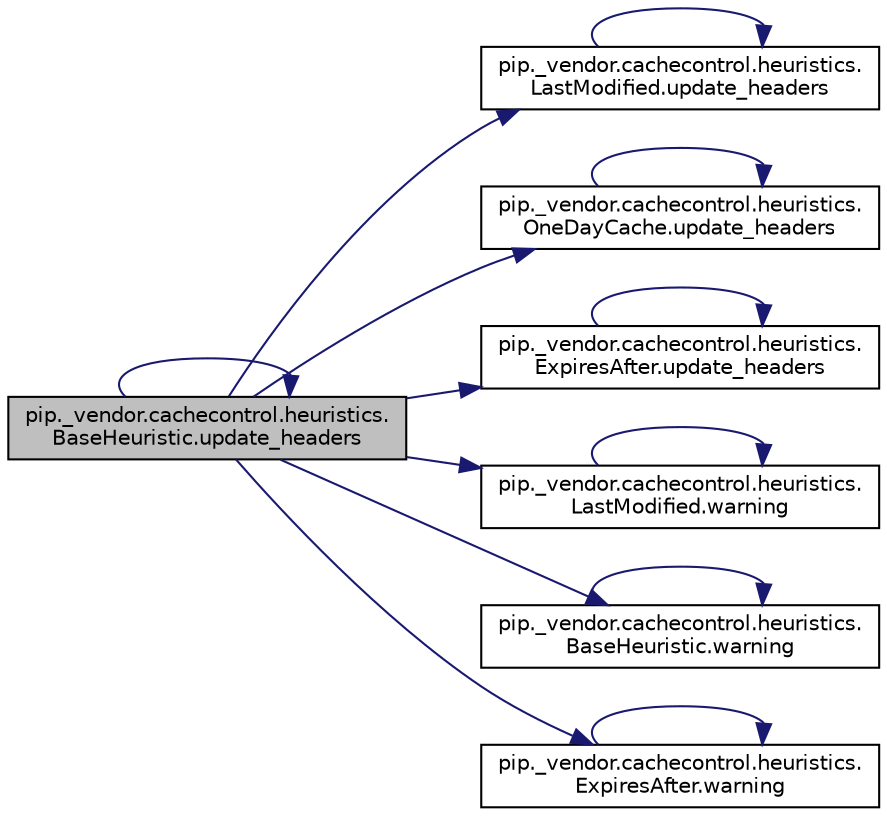 digraph "pip._vendor.cachecontrol.heuristics.BaseHeuristic.update_headers"
{
 // LATEX_PDF_SIZE
  edge [fontname="Helvetica",fontsize="10",labelfontname="Helvetica",labelfontsize="10"];
  node [fontname="Helvetica",fontsize="10",shape=record];
  rankdir="LR";
  Node1 [label="pip._vendor.cachecontrol.heuristics.\lBaseHeuristic.update_headers",height=0.2,width=0.4,color="black", fillcolor="grey75", style="filled", fontcolor="black",tooltip=" "];
  Node1 -> Node2 [color="midnightblue",fontsize="10",style="solid",fontname="Helvetica"];
  Node2 [label="pip._vendor.cachecontrol.heuristics.\lLastModified.update_headers",height=0.2,width=0.4,color="black", fillcolor="white", style="filled",URL="$db/db7/classpip_1_1__vendor_1_1cachecontrol_1_1heuristics_1_1_last_modified.html#a6aadca734207db86c9cac2a7f0dc5b23",tooltip=" "];
  Node2 -> Node2 [color="midnightblue",fontsize="10",style="solid",fontname="Helvetica"];
  Node1 -> Node1 [color="midnightblue",fontsize="10",style="solid",fontname="Helvetica"];
  Node1 -> Node3 [color="midnightblue",fontsize="10",style="solid",fontname="Helvetica"];
  Node3 [label="pip._vendor.cachecontrol.heuristics.\lOneDayCache.update_headers",height=0.2,width=0.4,color="black", fillcolor="white", style="filled",URL="$d1/d87/classpip_1_1__vendor_1_1cachecontrol_1_1heuristics_1_1_one_day_cache.html#ac51c9a27112c7ed981e425ff6138336e",tooltip=" "];
  Node3 -> Node3 [color="midnightblue",fontsize="10",style="solid",fontname="Helvetica"];
  Node1 -> Node4 [color="midnightblue",fontsize="10",style="solid",fontname="Helvetica"];
  Node4 [label="pip._vendor.cachecontrol.heuristics.\lExpiresAfter.update_headers",height=0.2,width=0.4,color="black", fillcolor="white", style="filled",URL="$df/d99/classpip_1_1__vendor_1_1cachecontrol_1_1heuristics_1_1_expires_after.html#a06310c537876f17def93881982c546e2",tooltip=" "];
  Node4 -> Node4 [color="midnightblue",fontsize="10",style="solid",fontname="Helvetica"];
  Node1 -> Node5 [color="midnightblue",fontsize="10",style="solid",fontname="Helvetica"];
  Node5 [label="pip._vendor.cachecontrol.heuristics.\lLastModified.warning",height=0.2,width=0.4,color="black", fillcolor="white", style="filled",URL="$db/db7/classpip_1_1__vendor_1_1cachecontrol_1_1heuristics_1_1_last_modified.html#a4f4b1c52aef3050bb11c853357fc0ceb",tooltip=" "];
  Node5 -> Node5 [color="midnightblue",fontsize="10",style="solid",fontname="Helvetica"];
  Node1 -> Node6 [color="midnightblue",fontsize="10",style="solid",fontname="Helvetica"];
  Node6 [label="pip._vendor.cachecontrol.heuristics.\lBaseHeuristic.warning",height=0.2,width=0.4,color="black", fillcolor="white", style="filled",URL="$de/dba/classpip_1_1__vendor_1_1cachecontrol_1_1heuristics_1_1_base_heuristic.html#a60981da360ad1a5e7d01adc126f52b58",tooltip=" "];
  Node6 -> Node6 [color="midnightblue",fontsize="10",style="solid",fontname="Helvetica"];
  Node1 -> Node7 [color="midnightblue",fontsize="10",style="solid",fontname="Helvetica"];
  Node7 [label="pip._vendor.cachecontrol.heuristics.\lExpiresAfter.warning",height=0.2,width=0.4,color="black", fillcolor="white", style="filled",URL="$df/d99/classpip_1_1__vendor_1_1cachecontrol_1_1heuristics_1_1_expires_after.html#a9d3925648f0bed035d0fb065a602d6cb",tooltip=" "];
  Node7 -> Node7 [color="midnightblue",fontsize="10",style="solid",fontname="Helvetica"];
}

